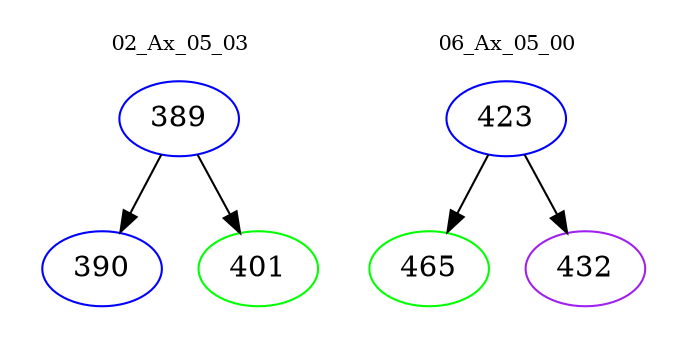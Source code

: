 digraph{
subgraph cluster_0 {
color = white
label = "02_Ax_05_03";
fontsize=10;
T0_389 [label="389", color="blue"]
T0_389 -> T0_390 [color="black"]
T0_390 [label="390", color="blue"]
T0_389 -> T0_401 [color="black"]
T0_401 [label="401", color="green"]
}
subgraph cluster_1 {
color = white
label = "06_Ax_05_00";
fontsize=10;
T1_423 [label="423", color="blue"]
T1_423 -> T1_465 [color="black"]
T1_465 [label="465", color="green"]
T1_423 -> T1_432 [color="black"]
T1_432 [label="432", color="purple"]
}
}
